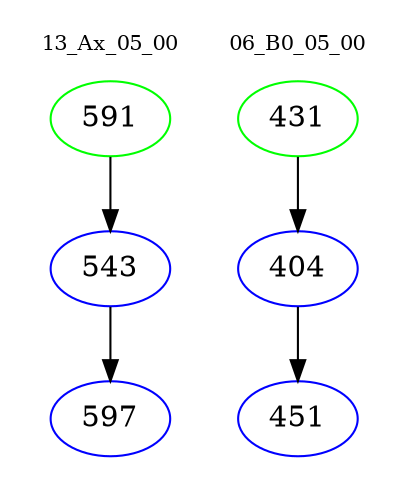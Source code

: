 digraph{
subgraph cluster_0 {
color = white
label = "13_Ax_05_00";
fontsize=10;
T0_591 [label="591", color="green"]
T0_591 -> T0_543 [color="black"]
T0_543 [label="543", color="blue"]
T0_543 -> T0_597 [color="black"]
T0_597 [label="597", color="blue"]
}
subgraph cluster_1 {
color = white
label = "06_B0_05_00";
fontsize=10;
T1_431 [label="431", color="green"]
T1_431 -> T1_404 [color="black"]
T1_404 [label="404", color="blue"]
T1_404 -> T1_451 [color="black"]
T1_451 [label="451", color="blue"]
}
}
